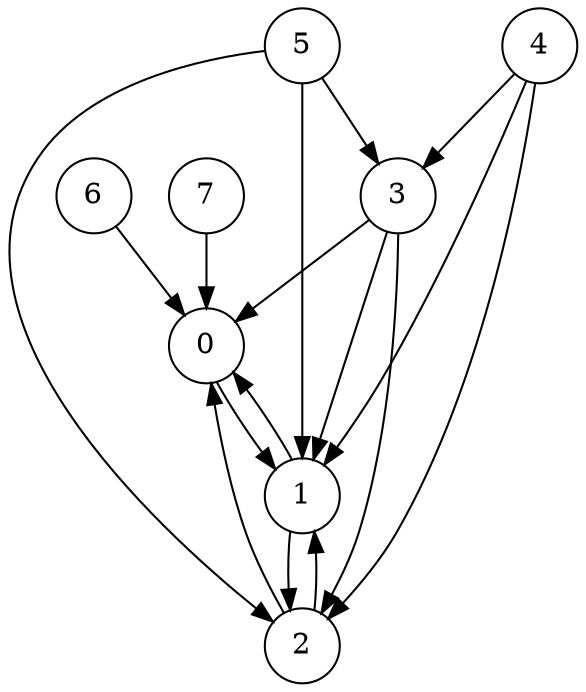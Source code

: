 digraph interference_graph {
    node [shape = circle];
7 -> 0;
6 -> 0;
3 -> 0;
2 -> 1;
2 -> 0;
0 -> 1;
5 -> 1;
5 -> 2;
5 -> 3;
4 -> 1;
4 -> 2;
4 -> 3;
3 -> 1;
3 -> 2;
1 -> 0;
1 -> 2;
}

